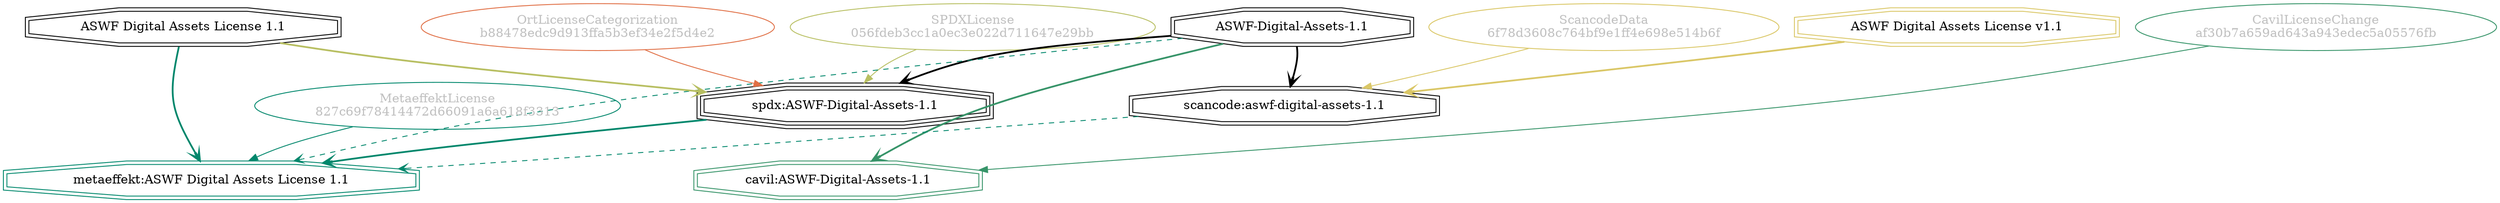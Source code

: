 strict digraph {
    node [shape=box];
    graph [splines=curved];
    211 [label="SPDXLicense\n056fdeb3cc1a0ec3e022d711647e29bb"
        ,fontcolor=gray
        ,color="#b8bf62"
        ,fillcolor="beige;1"
        ,shape=ellipse];
    212 [label="spdx:ASWF-Digital-Assets-1.1"
        ,shape=tripleoctagon];
    213 [label="ASWF-Digital-Assets-1.1"
        ,shape=doubleoctagon];
    214 [label="ASWF Digital Assets License 1.1"
        ,shape=doubleoctagon];
    12079 [label="ScancodeData\n6f78d3608c764bf9e1ff4e698e514b6f"
          ,fontcolor=gray
          ,color="#dac767"
          ,fillcolor="beige;1"
          ,shape=ellipse];
    12080 [label="scancode:aswf-digital-assets-1.1"
          ,shape=doubleoctagon];
    12081 [label="ASWF Digital Assets License v1.1"
          ,color="#dac767"
          ,shape=doubleoctagon];
    28490 [label="OrtLicenseCategorization\nb88478edc9d913ffa5b3ef34e2f5d4e2"
          ,fontcolor=gray
          ,color="#e06f45"
          ,fillcolor="beige;1"
          ,shape=ellipse];
    36414 [label="CavilLicenseChange\naf30b7a659ad643a943edec5a05576fb"
          ,fontcolor=gray
          ,color="#379469"
          ,fillcolor="beige;1"
          ,shape=ellipse];
    36415 [label="cavil:ASWF-Digital-Assets-1.1"
          ,color="#379469"
          ,shape=doubleoctagon];
    38353 [label="MetaeffektLicense\n827c69f78414472d66091a6a618f3313"
          ,fontcolor=gray
          ,color="#00876c"
          ,fillcolor="beige;1"
          ,shape=ellipse];
    38354 [label="metaeffekt:ASWF Digital Assets License 1.1"
          ,color="#00876c"
          ,shape=doubleoctagon];
    211 -> 212 [weight=0.5
               ,color="#b8bf62"];
    212 -> 38354 [style=bold
                 ,arrowhead=vee
                 ,weight=0.7
                 ,color="#00876c"];
    213 -> 212 [style=bold
               ,arrowhead=vee
               ,weight=0.7];
    213 -> 12080 [style=bold
                 ,arrowhead=vee
                 ,weight=0.7];
    213 -> 36415 [style=bold
                 ,arrowhead=vee
                 ,weight=0.7
                 ,color="#379469"];
    213 -> 36415 [style=bold
                 ,arrowhead=vee
                 ,weight=0.7
                 ,color="#379469"];
    213 -> 38354 [style=dashed
                 ,arrowhead=vee
                 ,weight=0.5
                 ,color="#00876c"];
    214 -> 212 [style=bold
               ,arrowhead=vee
               ,weight=0.7
               ,color="#b8bf62"];
    214 -> 38354 [style=bold
                 ,arrowhead=vee
                 ,weight=0.7
                 ,color="#00876c"];
    214 -> 38354 [style=bold
                 ,arrowhead=vee
                 ,weight=0.7
                 ,color="#00876c"];
    12079 -> 12080 [weight=0.5
                   ,color="#dac767"];
    12080 -> 38354 [style=dashed
                   ,arrowhead=vee
                   ,weight=0.5
                   ,color="#00876c"];
    12081 -> 12080 [style=bold
                   ,arrowhead=vee
                   ,weight=0.7
                   ,color="#dac767"];
    28490 -> 212 [weight=0.5
                 ,color="#e06f45"];
    36414 -> 36415 [weight=0.5
                   ,color="#379469"];
    38353 -> 38354 [weight=0.5
                   ,color="#00876c"];
}

